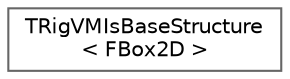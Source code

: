 digraph "Graphical Class Hierarchy"
{
 // INTERACTIVE_SVG=YES
 // LATEX_PDF_SIZE
  bgcolor="transparent";
  edge [fontname=Helvetica,fontsize=10,labelfontname=Helvetica,labelfontsize=10];
  node [fontname=Helvetica,fontsize=10,shape=box,height=0.2,width=0.4];
  rankdir="LR";
  Node0 [id="Node000000",label="TRigVMIsBaseStructure\l\< FBox2D \>",height=0.2,width=0.4,color="grey40", fillcolor="white", style="filled",URL="$dc/d88/structTRigVMIsBaseStructure_3_01FBox2D_01_4.html",tooltip=" "];
}
